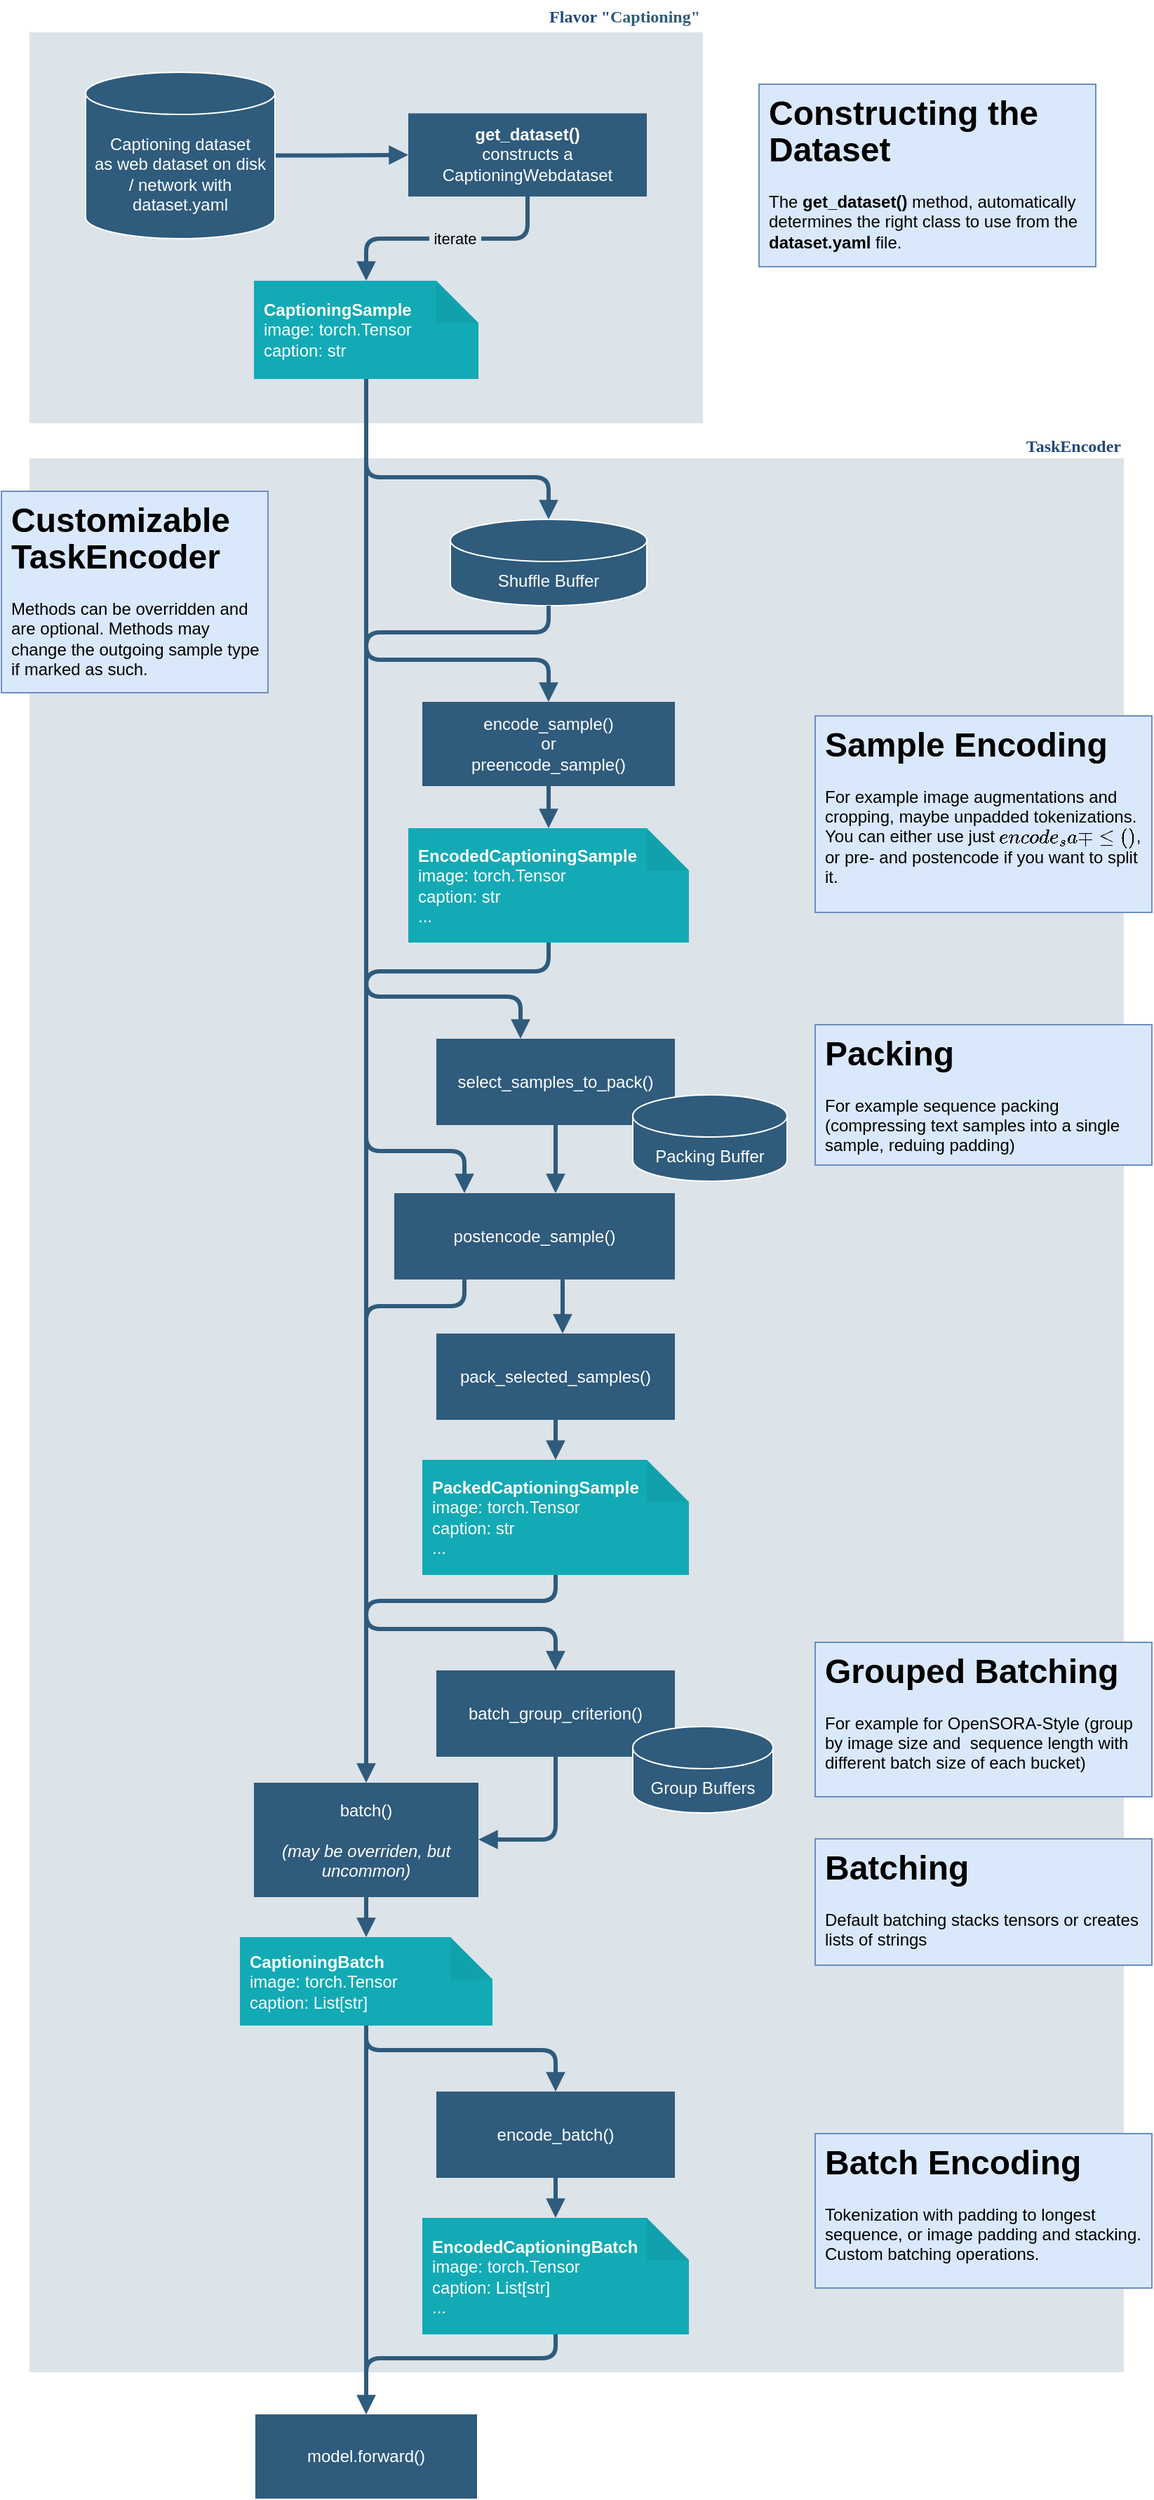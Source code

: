 <mxfile>
    <diagram id="07fea595-8f29-1299-0266-81d95cde20df" name="Page-1">
        <mxGraphModel dx="2024" dy="2467" grid="1" gridSize="10" guides="0" tooltips="1" connect="1" arrows="1" fold="1" page="0" pageScale="1" pageWidth="1169" pageHeight="827" background="none" math="0" shadow="0">
            <root>
                <mxCell id="0"/>
                <mxCell id="1" parent="0"/>
                <mxCell id="EeR23cp9OgTQIamsDvA7-231" value="&lt;font color=&quot;#23497d&quot;&gt;TaskEncoder&lt;/font&gt;" style="swimlane;whiteSpace=wrap;fillColor=none;swimlaneFillColor=#BAC8D3;fontColor=#2F5B7C;fontFamily=Tahoma;html=1;strokeColor=none;opacity=50;align=right;startSize=15;verticalAlign=bottom;" parent="1" vertex="1">
                    <mxGeometry x="80" y="131.5" width="780" height="1378.5" as="geometry">
                        <mxRectangle x="24.5" y="88.5" width="80" height="23" as="alternateBounds"/>
                    </mxGeometry>
                </mxCell>
                <mxCell id="EeR23cp9OgTQIamsDvA7-262" style="edgeStyle=orthogonalEdgeStyle;shape=connector;rounded=1;orthogonalLoop=1;jettySize=auto;html=1;entryX=0.5;entryY=0;entryDx=0;entryDy=0;entryPerimeter=0;labelBackgroundColor=default;strokeColor=#2F5B7C;strokeWidth=3;fontFamily=Helvetica;fontSize=11;fontColor=default;endArrow=block;endFill=1;" parent="EeR23cp9OgTQIamsDvA7-231" source="EeR23cp9OgTQIamsDvA7-233" target="215" edge="1">
                    <mxGeometry relative="1" as="geometry">
                        <mxPoint x="240" y="269.5" as="targetPoint"/>
                        <Array as="points"/>
                    </mxGeometry>
                </mxCell>
                <mxCell id="EeR23cp9OgTQIamsDvA7-233" value="encode_sample()&lt;br&gt;or&lt;br&gt;preencode_sample()" style="whiteSpace=wrap;strokeColor=none;fillColor=#2f5b7c;shadow=0;fontColor=#FFFFFF;fontFamily=Helvetica;fontStyle=0;html=1;fontSize=12;spacing=6;verticalAlign=middle;dashed=1;dashPattern=12 12;" parent="EeR23cp9OgTQIamsDvA7-231" vertex="1">
                    <mxGeometry x="280" y="188.5" width="180" height="60" as="geometry"/>
                </mxCell>
                <mxCell id="2y5nxieE3EETo1UtqVLI-180" value="&lt;h1 style=&quot;line-height: 110%;&quot;&gt;Customizable TaskEncoder&lt;br&gt;&lt;/h1&gt;&lt;p style=&quot;line-height: 120%;&quot;&gt;Methods can be overridden and are optional. Methods may change the outgoing sample type if marked as such.&lt;/p&gt;" style="text;html=1;strokeColor=#6c8ebf;fillColor=#dae8fc;spacing=7;spacingTop=-20;whiteSpace=wrap;overflow=hidden;rounded=0;" parent="EeR23cp9OgTQIamsDvA7-231" vertex="1">
                    <mxGeometry x="-20" y="38.5" width="190" height="143.5" as="geometry"/>
                </mxCell>
                <mxCell id="183" value="select_samples_to_pack()" style="whiteSpace=wrap;strokeColor=none;fillColor=#2f5b7c;shadow=0;fontColor=#FFFFFF;fontFamily=Helvetica;fontStyle=0;html=1;fontSize=12;spacing=6;verticalAlign=middle;dashed=1;dashPattern=12 12;" parent="EeR23cp9OgTQIamsDvA7-231" vertex="1">
                    <mxGeometry x="290" y="428.5" width="170" height="61.5" as="geometry"/>
                </mxCell>
                <mxCell id="215" value="&lt;b style=&quot;border-color: var(--border-color);&quot;&gt;EncodedCaptioningSample&lt;/b&gt;&lt;br style=&quot;border-color: var(--border-color);&quot;&gt;image: torch.Tensor&lt;br style=&quot;border-color: var(--border-color);&quot;&gt;&lt;div style=&quot;border-color: var(--border-color);&quot;&gt;caption: str&lt;/div&gt;&lt;div style=&quot;border-color: var(--border-color);&quot;&gt;...&lt;/div&gt;" style="shape=note;whiteSpace=wrap;html=1;backgroundOutline=1;darkOpacity=0.05;fontFamily=Helvetica;fontSize=12;fontColor=#FFFFFF;align=left;fillColor=#12aab5;strokeColor=none;shadow=0;fontStyle=0;spacing=7;spacingBottom=0;verticalAlign=middle;" parent="EeR23cp9OgTQIamsDvA7-231" vertex="1">
                    <mxGeometry x="270" y="278.5" width="200" height="81.5" as="geometry"/>
                </mxCell>
                <mxCell id="216" style="edgeStyle=orthogonalEdgeStyle;shape=connector;rounded=1;orthogonalLoop=1;jettySize=auto;html=1;labelBackgroundColor=default;strokeColor=#2F5B7C;strokeWidth=3;fontFamily=Helvetica;fontSize=11;fontColor=default;endArrow=none;endFill=0;startArrow=none;" parent="EeR23cp9OgTQIamsDvA7-231" source="215" edge="1">
                    <mxGeometry relative="1" as="geometry">
                        <mxPoint x="459" y="824" as="sourcePoint"/>
                        <mxPoint x="240" y="408.5" as="targetPoint"/>
                        <Array as="points">
                            <mxPoint x="370" y="380.5"/>
                            <mxPoint x="240" y="380.5"/>
                        </Array>
                    </mxGeometry>
                </mxCell>
                <mxCell id="217" value="&lt;h1 style=&quot;line-height: 110%;&quot;&gt;Packing&lt;/h1&gt;&lt;p style=&quot;line-height: 120%;&quot;&gt;For example sequence packing (compressing text samples into a single sample, reduing padding)&lt;/p&gt;" style="text;html=1;strokeColor=#6c8ebf;fillColor=#dae8fc;spacing=7;spacingTop=-20;whiteSpace=wrap;overflow=hidden;rounded=0;" parent="EeR23cp9OgTQIamsDvA7-231" vertex="1">
                    <mxGeometry x="560" y="418.5" width="240" height="100" as="geometry"/>
                </mxCell>
                <mxCell id="2y5nxieE3EETo1UtqVLI-174" value="&lt;h1 style=&quot;line-height: 110%;&quot;&gt;Sample Encoding&lt;/h1&gt;&lt;p style=&quot;line-height: 120%;&quot;&gt;For example image augmentations and cropping, maybe unpadded tokenizations.&lt;br&gt;You can either use just `encode_sample()`, or pre- and postencode if you want to split it.&lt;/p&gt;" style="text;html=1;strokeColor=#6c8ebf;fillColor=#dae8fc;spacing=7;spacingTop=-20;whiteSpace=wrap;overflow=hidden;rounded=0;" parent="EeR23cp9OgTQIamsDvA7-231" vertex="1">
                    <mxGeometry x="560" y="198.5" width="240" height="140" as="geometry"/>
                </mxCell>
                <mxCell id="219" value="Shuffle Buffer" style="shape=cylinder3;whiteSpace=wrap;html=1;boundedLbl=1;backgroundOutline=1;size=15;fillColor=#2f5b7c;strokeColor=#FFFFFF;fontColor=#FFFFFF;shadow=0;fontStyle=0;gradientColor=none;spacing=6;" vertex="1" parent="EeR23cp9OgTQIamsDvA7-231">
                    <mxGeometry x="300" y="58.5" width="140" height="61.5" as="geometry"/>
                </mxCell>
                <mxCell id="221" style="edgeStyle=orthogonalEdgeStyle;shape=connector;rounded=1;orthogonalLoop=1;jettySize=auto;html=1;labelBackgroundColor=default;strokeColor=#2F5B7C;strokeWidth=3;fontFamily=Helvetica;fontSize=11;fontColor=default;endArrow=none;endFill=0;startArrow=none;" edge="1" parent="EeR23cp9OgTQIamsDvA7-231" source="219">
                    <mxGeometry relative="1" as="geometry">
                        <mxPoint x="370.03" y="148.5" as="sourcePoint"/>
                        <mxPoint x="240" y="168.5" as="targetPoint"/>
                        <Array as="points">
                            <mxPoint x="370" y="139"/>
                            <mxPoint x="240" y="139"/>
                        </Array>
                    </mxGeometry>
                </mxCell>
                <mxCell id="227" value="Packing Buffer" style="shape=cylinder3;whiteSpace=wrap;html=1;boundedLbl=1;backgroundOutline=1;size=15;fillColor=#2f5b7c;strokeColor=#FFFFFF;fontColor=#FFFFFF;shadow=0;fontStyle=0;gradientColor=none;spacing=6;" vertex="1" parent="EeR23cp9OgTQIamsDvA7-231">
                    <mxGeometry x="430" y="468.5" width="110" height="61.5" as="geometry"/>
                </mxCell>
                <mxCell id="229" style="edgeStyle=orthogonalEdgeStyle;shape=connector;rounded=1;orthogonalLoop=1;jettySize=auto;html=1;labelBackgroundColor=default;strokeColor=#2F5B7C;strokeWidth=3;fontFamily=Helvetica;fontSize=11;fontColor=default;endArrow=block;endFill=1;" edge="1" parent="EeR23cp9OgTQIamsDvA7-231" source="183" target="6ks5d3bdUb8dPeCm2RqI-218">
                    <mxGeometry relative="1" as="geometry">
                        <mxPoint x="390" y="689" as="targetPoint"/>
                        <Array as="points">
                            <mxPoint x="360" y="569"/>
                            <mxPoint x="380" y="569"/>
                        </Array>
                        <mxPoint x="390" y="578.5" as="sourcePoint"/>
                    </mxGeometry>
                </mxCell>
                <mxCell id="184" value="pack_selected_samples()" style="whiteSpace=wrap;strokeColor=none;fillColor=#2f5b7c;shadow=0;fontColor=#FFFFFF;fontFamily=Helvetica;fontStyle=0;html=1;fontSize=12;spacing=6;verticalAlign=middle;dashed=1;dashPattern=12 12;" parent="EeR23cp9OgTQIamsDvA7-231" vertex="1">
                    <mxGeometry x="290" y="638.5" width="170" height="61.5" as="geometry"/>
                </mxCell>
                <mxCell id="185" value="batch_group_criterion()" style="whiteSpace=wrap;strokeColor=none;fillColor=#2f5b7c;shadow=0;fontColor=#FFFFFF;fontFamily=Helvetica;fontStyle=0;html=1;fontSize=12;spacing=6;verticalAlign=middle;dashed=1;dashPattern=12 12;" parent="EeR23cp9OgTQIamsDvA7-231" vertex="1">
                    <mxGeometry x="290" y="878.5" width="170" height="61.5" as="geometry"/>
                </mxCell>
                <mxCell id="EeR23cp9OgTQIamsDvA7-264" value="&lt;b style=&quot;border-color: var(--border-color);&quot;&gt;CaptioningBatch&lt;/b&gt;&lt;br style=&quot;border-color: var(--border-color);&quot;&gt;image: torch.Tensor&lt;br style=&quot;border-color: var(--border-color);&quot;&gt;&lt;div style=&quot;border-color: var(--border-color);&quot;&gt;caption: List[str]&lt;/div&gt;" style="shape=note;whiteSpace=wrap;html=1;backgroundOutline=1;darkOpacity=0.05;fontFamily=Helvetica;fontSize=12;fontColor=#FFFFFF;align=left;fillColor=#12aab5;strokeColor=none;shadow=0;fontStyle=0;spacing=7;spacingBottom=0;verticalAlign=middle;" parent="EeR23cp9OgTQIamsDvA7-231" vertex="1">
                    <mxGeometry x="150" y="1068.5" width="180" height="63" as="geometry"/>
                </mxCell>
                <mxCell id="EeR23cp9OgTQIamsDvA7-268" value="encode_batch()" style="whiteSpace=wrap;strokeColor=none;fillColor=#2f5b7c;shadow=0;fontColor=#FFFFFF;fontFamily=Helvetica;fontStyle=0;html=1;fontSize=12;spacing=6;verticalAlign=middle;dashed=1;dashPattern=12 12;" parent="EeR23cp9OgTQIamsDvA7-231" vertex="1">
                    <mxGeometry x="290" y="1178.5" width="170" height="61.5" as="geometry"/>
                </mxCell>
                <mxCell id="EeR23cp9OgTQIamsDvA7-269" style="edgeStyle=orthogonalEdgeStyle;shape=connector;rounded=1;orthogonalLoop=1;jettySize=auto;html=1;labelBackgroundColor=default;strokeColor=#2F5B7C;strokeWidth=3;fontFamily=Helvetica;fontSize=11;fontColor=default;endArrow=block;endFill=1;" parent="EeR23cp9OgTQIamsDvA7-231" source="EeR23cp9OgTQIamsDvA7-264" target="EeR23cp9OgTQIamsDvA7-268" edge="1">
                    <mxGeometry relative="1" as="geometry">
                        <Array as="points">
                            <mxPoint x="240" y="1149"/>
                            <mxPoint x="375" y="1149"/>
                        </Array>
                    </mxGeometry>
                </mxCell>
                <mxCell id="196" value="&lt;div style=&quot;&quot;&gt;&lt;b style=&quot;border-color: var(--border-color);&quot;&gt;EncodedCaptioningBatch&lt;/b&gt;&lt;br style=&quot;border-color: var(--border-color);&quot;&gt;&lt;span style=&quot;&quot;&gt;image: torch.Tensor&lt;/span&gt;&lt;br style=&quot;border-color: var(--border-color);&quot;&gt;&lt;div style=&quot;border-color: var(--border-color);&quot;&gt;caption: List[str]&lt;/div&gt;&lt;div style=&quot;border-color: var(--border-color);&quot;&gt;...&lt;/div&gt;&lt;/div&gt;" style="shape=note;whiteSpace=wrap;html=1;backgroundOutline=1;darkOpacity=0.05;fontFamily=Helvetica;fontSize=12;fontColor=#FFFFFF;align=left;fillColor=#12aab5;strokeColor=none;shadow=0;fontStyle=0;spacing=7;spacingBottom=0;verticalAlign=middle;" parent="EeR23cp9OgTQIamsDvA7-231" vertex="1">
                    <mxGeometry x="280" y="1268.5" width="190" height="83" as="geometry"/>
                </mxCell>
                <mxCell id="EeR23cp9OgTQIamsDvA7-273" style="edgeStyle=orthogonalEdgeStyle;shape=connector;rounded=1;orthogonalLoop=1;jettySize=auto;html=1;labelBackgroundColor=default;strokeColor=#2F5B7C;strokeWidth=3;fontFamily=Helvetica;fontSize=11;fontColor=default;endArrow=block;endFill=1;" parent="EeR23cp9OgTQIamsDvA7-231" source="EeR23cp9OgTQIamsDvA7-268" target="196" edge="1">
                    <mxGeometry relative="1" as="geometry">
                        <mxPoint x="240" y="1166.5" as="targetPoint"/>
                    </mxGeometry>
                </mxCell>
                <mxCell id="EeR23cp9OgTQIamsDvA7-241" value="batch()&lt;br&gt;&lt;i&gt;&lt;br&gt;(may be overriden, but uncommon)&lt;/i&gt;" style="whiteSpace=wrap;strokeColor=none;fillColor=#2f5b7c;shadow=0;fontColor=#FFFFFF;fontFamily=Helvetica;fontStyle=0;html=1;fontSize=12;spacing=6;verticalAlign=middle;" parent="EeR23cp9OgTQIamsDvA7-231" vertex="1">
                    <mxGeometry x="160" y="958.5" width="160" height="81.5" as="geometry"/>
                </mxCell>
                <mxCell id="EeR23cp9OgTQIamsDvA7-265" style="edgeStyle=orthogonalEdgeStyle;shape=connector;rounded=1;orthogonalLoop=1;jettySize=auto;html=1;exitX=0.5;exitY=1;exitDx=0;exitDy=0;entryX=0.5;entryY=0;entryDx=0;entryDy=0;entryPerimeter=0;labelBackgroundColor=default;strokeColor=#2F5B7C;strokeWidth=3;fontFamily=Helvetica;fontSize=11;fontColor=default;endArrow=block;endFill=1;" parent="EeR23cp9OgTQIamsDvA7-231" source="EeR23cp9OgTQIamsDvA7-241" target="EeR23cp9OgTQIamsDvA7-264" edge="1">
                    <mxGeometry relative="1" as="geometry"/>
                </mxCell>
                <mxCell id="194" style="edgeStyle=orthogonalEdgeStyle;shape=connector;rounded=1;orthogonalLoop=1;jettySize=auto;html=1;labelBackgroundColor=default;strokeColor=#2F5B7C;strokeWidth=3;fontFamily=Helvetica;fontSize=11;fontColor=default;endArrow=block;endFill=1;" parent="EeR23cp9OgTQIamsDvA7-231" source="185" target="EeR23cp9OgTQIamsDvA7-241" edge="1">
                    <mxGeometry relative="1" as="geometry">
                        <mxPoint x="369.5" y="1095.5" as="sourcePoint"/>
                        <mxPoint x="250" y="1142.5" as="targetPoint"/>
                        <Array as="points">
                            <mxPoint x="375" y="999"/>
                        </Array>
                    </mxGeometry>
                </mxCell>
                <mxCell id="201" value="&lt;b style=&quot;border-color: var(--border-color);&quot;&gt;PackedCaptioningSample&lt;/b&gt;&lt;br style=&quot;border-color: var(--border-color);&quot;&gt;image: torch.Tensor&lt;br style=&quot;border-color: var(--border-color);&quot;&gt;&lt;div style=&quot;border-color: var(--border-color);&quot;&gt;caption: str&lt;/div&gt;&lt;div style=&quot;border-color: var(--border-color);&quot;&gt;...&lt;/div&gt;" style="shape=note;whiteSpace=wrap;html=1;backgroundOutline=1;darkOpacity=0.05;fontFamily=Helvetica;fontSize=12;fontColor=#FFFFFF;align=left;fillColor=#12aab5;strokeColor=none;shadow=0;fontStyle=0;spacing=7;spacingBottom=0;verticalAlign=middle;" parent="EeR23cp9OgTQIamsDvA7-231" vertex="1">
                    <mxGeometry x="280" y="728.5" width="190" height="82" as="geometry"/>
                </mxCell>
                <mxCell id="202" value="" style="edgeStyle=orthogonalEdgeStyle;shape=connector;rounded=1;orthogonalLoop=1;jettySize=auto;html=1;labelBackgroundColor=default;strokeColor=#2F5B7C;strokeWidth=3;fontFamily=Helvetica;fontSize=11;fontColor=default;endArrow=block;endFill=1;" parent="EeR23cp9OgTQIamsDvA7-231" source="184" target="201" edge="1">
                    <mxGeometry relative="1" as="geometry">
                        <mxPoint x="369" y="669.5" as="sourcePoint"/>
                        <mxPoint x="240" y="922.5" as="targetPoint"/>
                        <Array as="points"/>
                    </mxGeometry>
                </mxCell>
                <mxCell id="190" style="edgeStyle=orthogonalEdgeStyle;shape=connector;rounded=1;orthogonalLoop=1;jettySize=auto;html=1;labelBackgroundColor=default;strokeColor=#2F5B7C;strokeWidth=3;fontFamily=Helvetica;fontSize=11;fontColor=default;endArrow=none;endFill=0;startArrow=none;" parent="EeR23cp9OgTQIamsDvA7-231" source="201" edge="1">
                    <mxGeometry relative="1" as="geometry">
                        <mxPoint x="330" y="580.75" as="sourcePoint"/>
                        <mxPoint x="240" y="858.5" as="targetPoint"/>
                        <Array as="points">
                            <mxPoint x="375" y="829"/>
                            <mxPoint x="240" y="829"/>
                        </Array>
                    </mxGeometry>
                </mxCell>
                <mxCell id="2y5nxieE3EETo1UtqVLI-175" value="&lt;h1 style=&quot;line-height: 110%;&quot;&gt;Batching&lt;/h1&gt;&lt;p style=&quot;line-height: 120%;&quot;&gt;Default batching stacks tensors or creates lists of strings&lt;/p&gt;" style="text;html=1;strokeColor=#6c8ebf;fillColor=#dae8fc;spacing=7;spacingTop=-20;whiteSpace=wrap;overflow=hidden;rounded=0;" parent="EeR23cp9OgTQIamsDvA7-231" vertex="1">
                    <mxGeometry x="560" y="998.5" width="240" height="90" as="geometry"/>
                </mxCell>
                <mxCell id="2y5nxieE3EETo1UtqVLI-176" value="&lt;h1 style=&quot;line-height: 110%;&quot;&gt;Batch Encoding&lt;/h1&gt;&lt;p style=&quot;line-height: 120%;&quot;&gt;Tokenization with padding to longest sequence, or image padding and stacking. Custom batching operations.&lt;/p&gt;" style="text;html=1;strokeColor=#6c8ebf;fillColor=#dae8fc;spacing=7;spacingTop=-20;whiteSpace=wrap;overflow=hidden;rounded=0;" parent="EeR23cp9OgTQIamsDvA7-231" vertex="1">
                    <mxGeometry x="560" y="1208.5" width="240" height="110" as="geometry"/>
                </mxCell>
                <mxCell id="186" style="edgeStyle=orthogonalEdgeStyle;shape=connector;rounded=1;orthogonalLoop=1;jettySize=auto;html=1;labelBackgroundColor=default;strokeColor=#2F5B7C;strokeWidth=3;fontFamily=Helvetica;fontSize=11;fontColor=default;endArrow=block;endFill=1;" parent="EeR23cp9OgTQIamsDvA7-231" source="EeR23cp9OgTQIamsDvA7-264" target="EeR23cp9OgTQIamsDvA7-275" edge="1">
                    <mxGeometry relative="1" as="geometry">
                        <mxPoint x="330" y="903.5" as="sourcePoint"/>
                        <mxPoint x="240" y="1166.5" as="targetPoint"/>
                    </mxGeometry>
                </mxCell>
                <mxCell id="EeR23cp9OgTQIamsDvA7-275" value="model.forward()" style="whiteSpace=wrap;strokeColor=none;fillColor=#2f5b7c;shadow=0;fontColor=#FFFFFF;fontFamily=Helvetica;fontStyle=0;html=1;fontSize=12;spacing=6;verticalAlign=middle;dashed=1;dashPattern=12 12;" parent="EeR23cp9OgTQIamsDvA7-231" vertex="1">
                    <mxGeometry x="161" y="1408.5" width="158" height="60" as="geometry"/>
                </mxCell>
                <mxCell id="197" style="edgeStyle=orthogonalEdgeStyle;shape=connector;rounded=1;orthogonalLoop=1;jettySize=auto;html=1;labelBackgroundColor=default;strokeColor=#2F5B7C;strokeWidth=3;fontFamily=Helvetica;fontSize=11;fontColor=default;endArrow=none;endFill=0;" parent="EeR23cp9OgTQIamsDvA7-231" source="196" edge="1">
                    <mxGeometry relative="1" as="geometry">
                        <mxPoint x="369.5" y="1129.5" as="sourcePoint"/>
                        <mxPoint x="240" y="1388.5" as="targetPoint"/>
                        <Array as="points">
                            <mxPoint x="375" y="1368.5"/>
                            <mxPoint x="240" y="1368.5"/>
                        </Array>
                    </mxGeometry>
                </mxCell>
                <mxCell id="218" value="&lt;h1 style=&quot;line-height: 110%;&quot;&gt;Grouped Batching&lt;/h1&gt;&lt;p style=&quot;line-height: 120%;&quot;&gt;For example for OpenSORA-Style (group by image size and&amp;nbsp; sequence length with different batch size of each bucket)&lt;/p&gt;" style="text;html=1;strokeColor=#6c8ebf;fillColor=#dae8fc;spacing=7;spacingTop=-20;whiteSpace=wrap;overflow=hidden;rounded=0;" parent="EeR23cp9OgTQIamsDvA7-231" vertex="1">
                    <mxGeometry x="560" y="858.5" width="240" height="110" as="geometry"/>
                </mxCell>
                <mxCell id="6ks5d3bdUb8dPeCm2RqI-218" value="postencode_sample()" style="whiteSpace=wrap;strokeColor=none;fillColor=#2f5b7c;shadow=0;fontColor=#FFFFFF;fontFamily=Helvetica;fontStyle=0;html=1;fontSize=12;spacing=6;verticalAlign=middle;dashed=1;dashPattern=12 12;" parent="EeR23cp9OgTQIamsDvA7-231" vertex="1">
                    <mxGeometry x="260" y="538.5" width="200" height="61.5" as="geometry"/>
                </mxCell>
                <mxCell id="6ks5d3bdUb8dPeCm2RqI-221" value="" style="edgeStyle=orthogonalEdgeStyle;shape=connector;rounded=1;orthogonalLoop=1;jettySize=auto;html=1;labelBackgroundColor=default;strokeColor=#2F5B7C;strokeWidth=3;fontFamily=Helvetica;fontSize=11;fontColor=default;endArrow=block;endFill=1;" parent="EeR23cp9OgTQIamsDvA7-231" edge="1" target="184" source="6ks5d3bdUb8dPeCm2RqI-218">
                    <mxGeometry relative="1" as="geometry">
                        <mxPoint x="375" y="598.5" as="sourcePoint"/>
                        <mxPoint x="375" y="638.5" as="targetPoint"/>
                        <Array as="points">
                            <mxPoint x="380" y="629"/>
                            <mxPoint x="380" y="629"/>
                        </Array>
                    </mxGeometry>
                </mxCell>
                <mxCell id="224" style="edgeStyle=orthogonalEdgeStyle;shape=connector;rounded=1;orthogonalLoop=1;jettySize=auto;html=1;labelBackgroundColor=default;strokeColor=#2F5B7C;strokeWidth=3;fontFamily=Helvetica;fontSize=11;fontColor=default;endArrow=block;endFill=1;" edge="1" parent="EeR23cp9OgTQIamsDvA7-231" target="185">
                    <mxGeometry relative="1" as="geometry">
                        <mxPoint x="240" y="828.5" as="sourcePoint"/>
                        <mxPoint x="310" y="878.5" as="targetPoint"/>
                        <Array as="points">
                            <mxPoint x="240" y="849"/>
                            <mxPoint x="375" y="849"/>
                        </Array>
                    </mxGeometry>
                </mxCell>
                <mxCell id="225" style="edgeStyle=orthogonalEdgeStyle;shape=connector;rounded=1;orthogonalLoop=1;jettySize=auto;html=1;labelBackgroundColor=default;strokeColor=#2F5B7C;strokeWidth=3;fontFamily=Helvetica;fontSize=11;fontColor=default;endArrow=none;endFill=0;startArrow=none;" edge="1" parent="EeR23cp9OgTQIamsDvA7-231" source="6ks5d3bdUb8dPeCm2RqI-218">
                    <mxGeometry relative="1" as="geometry">
                        <mxPoint x="370" y="380" as="sourcePoint"/>
                        <mxPoint x="240" y="638.5" as="targetPoint"/>
                        <Array as="points">
                            <mxPoint x="310" y="619"/>
                            <mxPoint x="240" y="619"/>
                        </Array>
                    </mxGeometry>
                </mxCell>
                <mxCell id="231" value="Group Buffers" style="shape=cylinder3;whiteSpace=wrap;html=1;boundedLbl=1;backgroundOutline=1;size=15;fillColor=#2f5b7c;strokeColor=#FFFFFF;fontColor=#FFFFFF;shadow=0;fontStyle=0;gradientColor=none;spacing=6;" vertex="1" parent="EeR23cp9OgTQIamsDvA7-231">
                    <mxGeometry x="430" y="918.5" width="100" height="61.5" as="geometry"/>
                </mxCell>
                <mxCell id="EeR23cp9OgTQIamsDvA7-263" style="edgeStyle=orthogonalEdgeStyle;shape=connector;rounded=1;orthogonalLoop=1;jettySize=auto;html=1;labelBackgroundColor=default;strokeColor=#2F5B7C;strokeWidth=3;fontFamily=Helvetica;fontSize=11;fontColor=default;endArrow=block;endFill=1;entryX=0.25;entryY=0;entryDx=0;entryDy=0;" parent="EeR23cp9OgTQIamsDvA7-231" edge="1" target="6ks5d3bdUb8dPeCm2RqI-218">
                    <mxGeometry relative="1" as="geometry">
                        <mxPoint x="240" y="488.5" as="sourcePoint"/>
                        <mxPoint x="310" y="328.5" as="targetPoint"/>
                        <Array as="points">
                            <mxPoint x="240" y="508.5"/>
                            <mxPoint x="310" y="508.5"/>
                        </Array>
                    </mxGeometry>
                </mxCell>
                <mxCell id="170" value="&lt;font color=&quot;#23497d&quot;&gt;Flavor &quot;&lt;/font&gt;Captioning&quot;" style="swimlane;whiteSpace=wrap;fillColor=none;swimlaneFillColor=#BAC8D3;fontColor=#2F5B7C;fontFamily=Tahoma;html=1;strokeColor=none;opacity=50;align=right;" parent="1" vertex="1">
                    <mxGeometry x="80" y="-180" width="480" height="301.5" as="geometry">
                        <mxRectangle x="24.5" y="88.5" width="80" height="23" as="alternateBounds"/>
                    </mxGeometry>
                </mxCell>
                <mxCell id="EeR23cp9OgTQIamsDvA7-252" style="edgeStyle=orthogonalEdgeStyle;shape=connector;rounded=1;orthogonalLoop=1;jettySize=auto;html=1;entryX=0;entryY=0.5;entryDx=0;entryDy=0;labelBackgroundColor=default;strokeColor=#2F5B7C;strokeWidth=3;fontFamily=Helvetica;fontSize=11;fontColor=default;endArrow=block;endFill=1;" parent="170" source="EeR23cp9OgTQIamsDvA7-218" target="EeR23cp9OgTQIamsDvA7-251" edge="1">
                    <mxGeometry relative="1" as="geometry"/>
                </mxCell>
                <mxCell id="EeR23cp9OgTQIamsDvA7-218" value="Captioning dataset&lt;br&gt;as web dataset on disk / network with&lt;br&gt;dataset.yaml" style="shape=cylinder3;whiteSpace=wrap;html=1;boundedLbl=1;backgroundOutline=1;size=15;fillColor=#2f5b7c;strokeColor=#FFFFFF;fontColor=#FFFFFF;shadow=0;fontStyle=0;gradientColor=none;spacing=6;" parent="170" vertex="1">
                    <mxGeometry x="40" y="51.5" width="135" height="118.5" as="geometry"/>
                </mxCell>
                <mxCell id="EeR23cp9OgTQIamsDvA7-249" value="&lt;b style=&quot;border-color: var(--border-color);&quot;&gt;CaptioningSample&lt;/b&gt;&lt;br style=&quot;border-color: var(--border-color);&quot;&gt;image: torch.Tensor&lt;br style=&quot;border-color: var(--border-color);&quot;&gt;&lt;div style=&quot;border-color: var(--border-color);&quot;&gt;caption: str&lt;/div&gt;" style="shape=note;whiteSpace=wrap;html=1;backgroundOutline=1;darkOpacity=0.05;fontFamily=Helvetica;fontSize=12;fontColor=#FFFFFF;align=left;fillColor=#12aab5;strokeColor=none;shadow=0;fontStyle=0;spacing=7;spacingBottom=0;verticalAlign=middle;" parent="170" vertex="1">
                    <mxGeometry x="160" y="200" width="160" height="70" as="geometry"/>
                </mxCell>
                <mxCell id="EeR23cp9OgTQIamsDvA7-253" value="&amp;nbsp;iterate&amp;nbsp;" style="edgeStyle=orthogonalEdgeStyle;shape=connector;rounded=1;orthogonalLoop=1;jettySize=auto;html=1;entryX=0.5;entryY=0;entryDx=0;entryDy=0;entryPerimeter=0;labelBackgroundColor=#dce3e9;strokeColor=#2F5B7C;strokeWidth=3;fontFamily=Helvetica;fontSize=11;fontColor=default;endArrow=block;endFill=1;labelBorderColor=none;spacingLeft=0;spacingRight=-3;spacing=3;" parent="170" source="EeR23cp9OgTQIamsDvA7-251" target="EeR23cp9OgTQIamsDvA7-249" edge="1">
                    <mxGeometry x="-0.043" relative="1" as="geometry">
                        <mxPoint as="offset"/>
                    </mxGeometry>
                </mxCell>
                <mxCell id="EeR23cp9OgTQIamsDvA7-251" value="&lt;b&gt;get_dataset()&lt;/b&gt;&lt;br&gt;constructs a&lt;br&gt;CaptioningWebdataset" style="whiteSpace=wrap;strokeColor=none;fillColor=#2f5b7c;shadow=0;fontColor=#FFFFFF;fontFamily=Helvetica;fontStyle=0;html=1;fontSize=12;spacing=6;verticalAlign=middle;" parent="170" vertex="1">
                    <mxGeometry x="270" y="80.75" width="170" height="59.25" as="geometry"/>
                </mxCell>
                <mxCell id="2y5nxieE3EETo1UtqVLI-178" value="&lt;h1 style=&quot;line-height: 110%;&quot;&gt;Constructing the Dataset&lt;/h1&gt;&lt;p style=&quot;line-height: 120%;&quot;&gt;The &lt;b&gt;get_dataset()&lt;/b&gt; method, automatically determines the right class to use from the &lt;b&gt;dataset.yaml&lt;/b&gt; file.&lt;/p&gt;&lt;p style=&quot;line-height: 120%;&quot;&gt;You can pass your &lt;b&gt;TaskEncoder&lt;/b&gt; to the method to use custom methods as shown below&lt;/p&gt;" style="text;html=1;strokeColor=#6c8ebf;fillColor=#dae8fc;spacing=7;spacingTop=-20;whiteSpace=wrap;overflow=hidden;rounded=0;" parent="1" vertex="1">
                    <mxGeometry x="600" y="-120" width="240" height="130" as="geometry"/>
                </mxCell>
                <mxCell id="2y5nxieE3EETo1UtqVLI-179" style="edgeStyle=orthogonalEdgeStyle;rounded=1;orthogonalLoop=1;jettySize=auto;html=1;endArrow=block;strokeColor=#2F5B7C;strokeWidth=3;endFill=1;" parent="1" target="219" edge="1">
                    <mxGeometry relative="1" as="geometry">
                        <Array as="points">
                            <mxPoint x="320" y="160"/>
                            <mxPoint x="450" y="160"/>
                        </Array>
                        <mxPoint x="320" y="140" as="sourcePoint"/>
                    </mxGeometry>
                </mxCell>
                <mxCell id="214" style="edgeStyle=orthogonalEdgeStyle;shape=connector;rounded=1;orthogonalLoop=1;jettySize=auto;html=1;labelBackgroundColor=default;strokeColor=#2F5B7C;strokeWidth=3;fontFamily=Helvetica;fontSize=11;fontColor=default;endArrow=block;endFill=1;" parent="1" target="183" edge="1">
                    <mxGeometry relative="1" as="geometry">
                        <mxPoint x="320" y="510" as="sourcePoint"/>
                        <mxPoint x="539" y="641.5" as="targetPoint"/>
                        <Array as="points">
                            <mxPoint x="320" y="530"/>
                            <mxPoint x="430" y="530"/>
                        </Array>
                    </mxGeometry>
                </mxCell>
                <mxCell id="222" style="edgeStyle=orthogonalEdgeStyle;rounded=1;orthogonalLoop=1;jettySize=auto;html=1;endArrow=block;strokeColor=#2F5B7C;strokeWidth=3;endFill=1;" edge="1" parent="1" target="EeR23cp9OgTQIamsDvA7-233">
                    <mxGeometry relative="1" as="geometry">
                        <Array as="points">
                            <mxPoint x="320" y="290"/>
                            <mxPoint x="450" y="290"/>
                        </Array>
                        <mxPoint x="320" y="270" as="sourcePoint"/>
                        <mxPoint x="460" y="200" as="targetPoint"/>
                    </mxGeometry>
                </mxCell>
                <mxCell id="226" style="edgeStyle=orthogonalEdgeStyle;shape=connector;rounded=1;orthogonalLoop=1;jettySize=auto;html=1;labelBackgroundColor=default;strokeColor=#2F5B7C;strokeWidth=3;fontFamily=Helvetica;fontSize=11;fontColor=default;endArrow=block;endFill=1;" edge="1" parent="1" source="EeR23cp9OgTQIamsDvA7-249" target="EeR23cp9OgTQIamsDvA7-241">
                    <mxGeometry relative="1" as="geometry">
                        <mxPoint x="320" y="730" as="sourcePoint"/>
                        <mxPoint x="320" y="1080.5" as="targetPoint"/>
                    </mxGeometry>
                </mxCell>
            </root>
        </mxGraphModel>
    </diagram>
</mxfile>